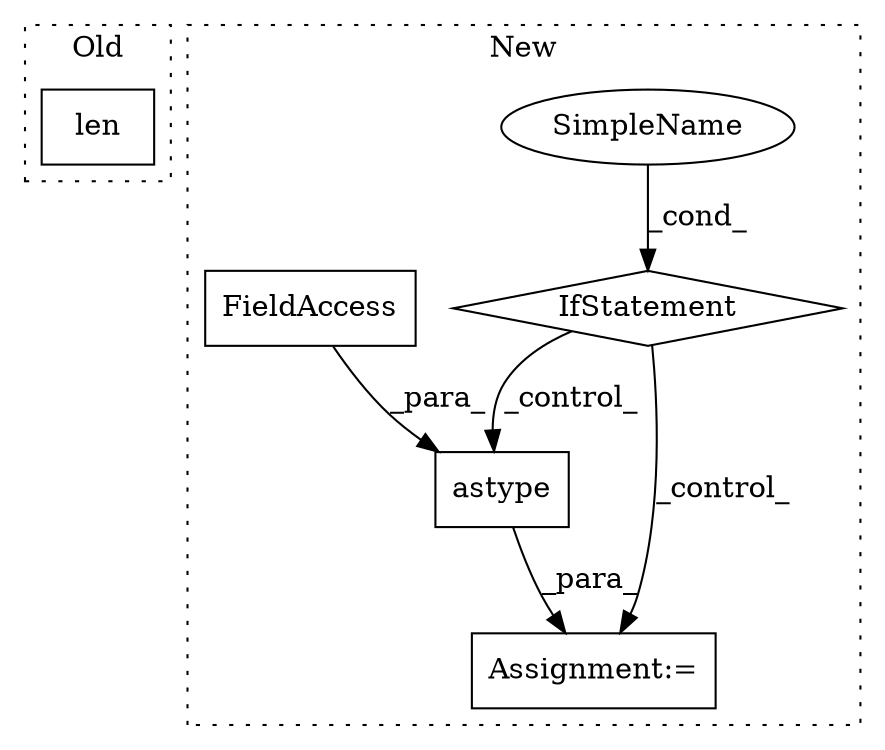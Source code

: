 digraph G {
subgraph cluster0 {
1 [label="len" a="32" s="1670,1687" l="4,1" shape="box"];
label = "Old";
style="dotted";
}
subgraph cluster1 {
2 [label="astype" a="32" s="3027,3045" l="7,1" shape="box"];
3 [label="Assignment:=" a="7" s="2983" l="1" shape="box"];
4 [label="SimpleName" a="42" s="" l="" shape="ellipse"];
5 [label="IfStatement" a="25" s="2800,2869" l="4,2" shape="diamond"];
6 [label="FieldAccess" a="22" s="3034" l="11" shape="box"];
label = "New";
style="dotted";
}
2 -> 3 [label="_para_"];
4 -> 5 [label="_cond_"];
5 -> 2 [label="_control_"];
5 -> 3 [label="_control_"];
6 -> 2 [label="_para_"];
}